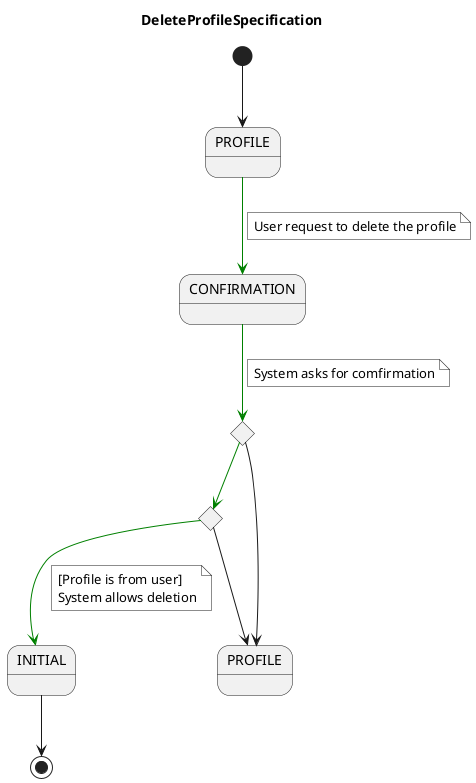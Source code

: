 @startuml DeleteProfileSpecification

title DeleteProfileSpecification

skinparam NoteBackgroundColor white

state PROFILE
state CONFIRMATION
state confirms <<choice>>
state is_profile_from_user <<choice>>
state PROFILE_END as "PROFILE"
state INITIAL

[*] --> PROFILE
PROFILE -[#green]-> CONFIRMATION
note on link
User request to delete the profile
end note
CONFIRMATION -[#green]-> confirms
note on link
System asks for comfirmation
end note
confirms -[#green]-> is_profile_from_user
confirms --> PROFILE_END
is_profile_from_user --> PROFILE_END
is_profile_from_user -[#green]-> INITIAL
note on link
[Profile is from user]
System allows deletion
end note

INITIAL --> [*]

@enduml